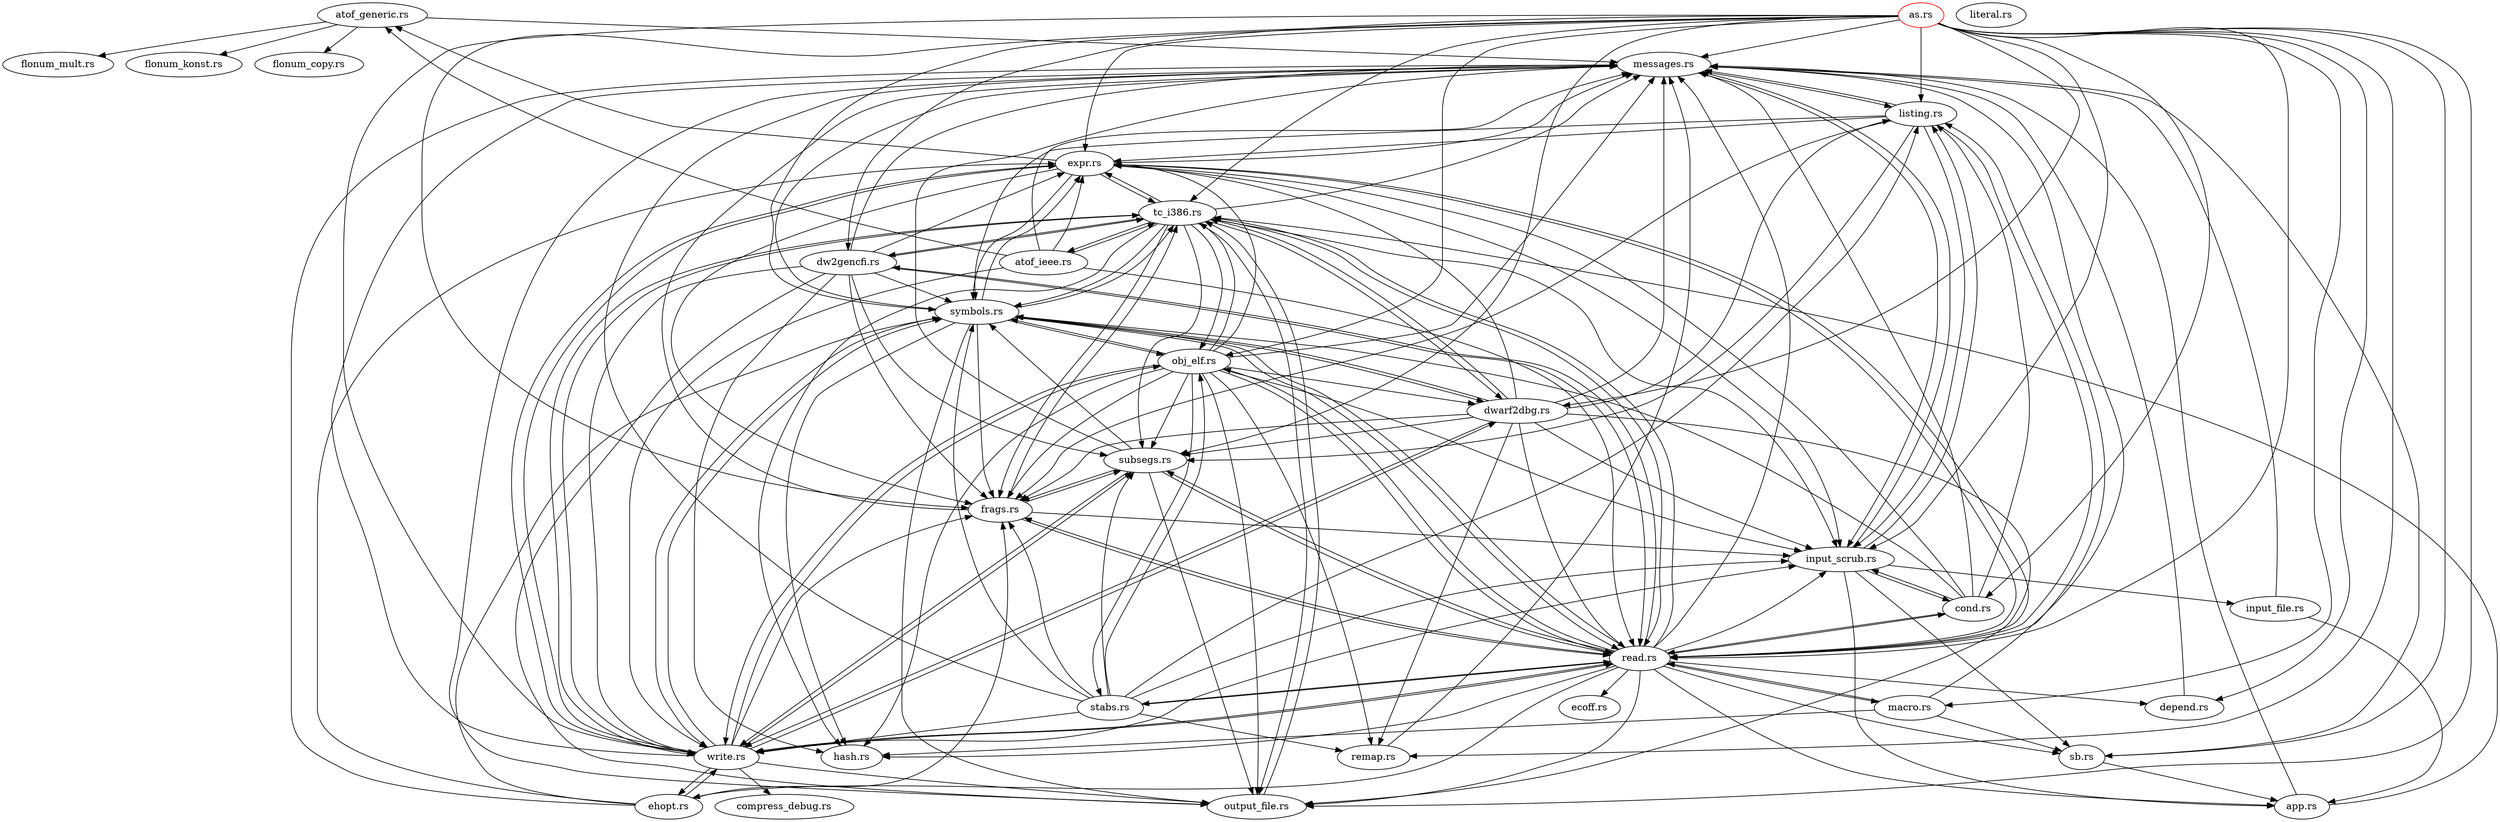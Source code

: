 strict digraph dependency_graph {
  0[label="atof_generic.rs"]
  1[label="compress_debug.rs"]
  2[label="app.rs"]
  3[label="cond.rs"]
  4[label="depend.rs"]
  5[label="dw2gencfi.rs"]
  6[label="expr.rs"]
  7[label="dwarf2dbg.rs"]
  8[color=red,label="as.rs"]
  9[label="ehopt.rs"]
  10[label="flonum_konst.rs"]
  11[label="macro.rs"]
  12[label="flonum_copy.rs"]
  13[label="ecoff.rs"]
  14[label="hash.rs"]
  15[label="literal.rs"]
  16[label="listing.rs"]
  17[label="frags.rs"]
  18[label="output_file.rs"]
  19[label="input_file.rs"]
  20[label="input_scrub.rs"]
  21[label="sb.rs"]
  22[label="flonum_mult.rs"]
  23[label="stabs.rs"]
  24[label="read.rs"]
  25[label="write.rs"]
  26[label="subsegs.rs"]
  27[label="symbols.rs"]
  28[label="remap.rs"]
  29[label="messages.rs"]
  30[label="atof_ieee.rs"]
  31[label="obj_elf.rs"]
  32[label="tc_i386.rs"]
  0 -> 10
  0 -> 10
  0 -> 10
  0 -> 22
  0 -> 12
  0 -> 29
  0 -> 29
  2 -> 29
  2 -> 29
  2 -> 29
  2 -> 32
  2 -> 32
  2 -> 32
  2 -> 32
  3 -> 29
  3 -> 29
  3 -> 29
  3 -> 24
  3 -> 20
  3 -> 6
  3 -> 6
  3 -> 6
  3 -> 24
  3 -> 24
  3 -> 24
  3 -> 24
  3 -> 24
  3 -> 24
  3 -> 24
  3 -> 16
  3 -> 27
  3 -> 27
  3 -> 27
  3 -> 27
  4 -> 29
  5 -> 18
  5 -> 29
  5 -> 29
  5 -> 26
  5 -> 26
  5 -> 6
  5 -> 6
  5 -> 6
  5 -> 6
  5 -> 32
  5 -> 32
  5 -> 32
  5 -> 32
  5 -> 32
  5 -> 25
  5 -> 25
  5 -> 25
  5 -> 17
  5 -> 17
  5 -> 17
  5 -> 17
  5 -> 17
  5 -> 17
  5 -> 14
  5 -> 24
  5 -> 24
  5 -> 24
  5 -> 24
  5 -> 24
  5 -> 24
  5 -> 24
  5 -> 24
  5 -> 24
  5 -> 24
  5 -> 27
  5 -> 27
  5 -> 27
  5 -> 27
  5 -> 27
  5 -> 27
  5 -> 27
  5 -> 26
  6 -> 0
  6 -> 29
  6 -> 29
  6 -> 29
  6 -> 29
  6 -> 20
  6 -> 24
  6 -> 24
  6 -> 24
  6 -> 27
  6 -> 25
  6 -> 17
  6 -> 17
  6 -> 27
  6 -> 27
  6 -> 27
  6 -> 27
  6 -> 27
  6 -> 27
  6 -> 27
  6 -> 27
  6 -> 27
  6 -> 32
  6 -> 24
  6 -> 27
  6 -> 27
  6 -> 32
  6 -> 27
  6 -> 32
  6 -> 27
  6 -> 27
  6 -> 27
  6 -> 24
  6 -> 27
  6 -> 24
  6 -> 27
  6 -> 27
  6 -> 27
  6 -> 27
  6 -> 27
  6 -> 32
  6 -> 32
  6 -> 32
  6 -> 25
  6 -> 17
  6 -> 25
  7 -> 18
  7 -> 29
  7 -> 29
  7 -> 29
  7 -> 29
  7 -> 20
  7 -> 20
  7 -> 26
  7 -> 26
  7 -> 26
  7 -> 26
  7 -> 28
  7 -> 6
  7 -> 6
  7 -> 6
  7 -> 6
  7 -> 6
  7 -> 6
  7 -> 32
  7 -> 24
  7 -> 24
  7 -> 24
  7 -> 24
  7 -> 24
  7 -> 24
  7 -> 24
  7 -> 17
  7 -> 27
  7 -> 27
  7 -> 27
  7 -> 27
  7 -> 27
  7 -> 27
  7 -> 27
  7 -> 27
  7 -> 27
  7 -> 27
  7 -> 24
  7 -> 27
  7 -> 27
  7 -> 27
  7 -> 27
  7 -> 27
  7 -> 16
  7 -> 16
  7 -> 27
  7 -> 17
  7 -> 27
  7 -> 27
  7 -> 17
  7 -> 25
  7 -> 24
  7 -> 24
  7 -> 26
  7 -> 24
  7 -> 24
  7 -> 17
  7 -> 27
  7 -> 27
  7 -> 25
  7 -> 17
  7 -> 27
  7 -> 27
  7 -> 24
  7 -> 25
  7 -> 27
  8 -> 18
  8 -> 29
  8 -> 29
  8 -> 29
  8 -> 29
  8 -> 29
  8 -> 29
  8 -> 3
  8 -> 20
  8 -> 20
  8 -> 20
  8 -> 26
  8 -> 26
  8 -> 26
  8 -> 4
  8 -> 4
  8 -> 28
  8 -> 6
  8 -> 6
  8 -> 32
  8 -> 32
  8 -> 31
  8 -> 7
  8 -> 7
  8 -> 25
  8 -> 25
  8 -> 17
  8 -> 24
  8 -> 24
  8 -> 24
  8 -> 24
  8 -> 24
  8 -> 24
  8 -> 24
  8 -> 27
  8 -> 27
  8 -> 27
  8 -> 27
  8 -> 27
  8 -> 27
  8 -> 27
  8 -> 32
  8 -> 32
  8 -> 32
  8 -> 16
  8 -> 16
  8 -> 16
  8 -> 16
  8 -> 16
  8 -> 26
  8 -> 18
  8 -> 18
  8 -> 21
  8 -> 11
  8 -> 5
  9 -> 29
  9 -> 6
  9 -> 17
  9 -> 27
  9 -> 27
  9 -> 27
  9 -> 27
  9 -> 27
  9 -> 17
  9 -> 17
  9 -> 27
  9 -> 27
  9 -> 25
  11 -> 29
  11 -> 29
  11 -> 29
  11 -> 29
  11 -> 14
  11 -> 24
  11 -> 24
  11 -> 24
  11 -> 24
  11 -> 21
  11 -> 21
  11 -> 21
  11 -> 21
  11 -> 21
  11 -> 21
  11 -> 21
  11 -> 21
  11 -> 21
  11 -> 21
  16 -> 29
  16 -> 29
  16 -> 29
  16 -> 29
  16 -> 20
  16 -> 20
  16 -> 6
  16 -> 17
  16 -> 17
  16 -> 24
  16 -> 24
  16 -> 24
  16 -> 24
  16 -> 27
  16 -> 27
  16 -> 27
  16 -> 27
  16 -> 27
  16 -> 27
  16 -> 27
  16 -> 26
  17 -> 29
  17 -> 29
  17 -> 29
  17 -> 20
  17 -> 26
  17 -> 32
  17 -> 32
  17 -> 32
  17 -> 26
  17 -> 24
  17 -> 24
  18 -> 29
  18 -> 29
  18 -> 32
  18 -> 32
  18 -> 32
  19 -> 29
  19 -> 29
  19 -> 29
  19 -> 2
  19 -> 2
  19 -> 2
  20 -> 29
  20 -> 29
  20 -> 29
  20 -> 19
  20 -> 19
  20 -> 19
  20 -> 19
  20 -> 19
  20 -> 19
  20 -> 16
  20 -> 19
  20 -> 3
  20 -> 21
  20 -> 2
  20 -> 19
  20 -> 21
  20 -> 21
  20 -> 21
  20 -> 21
  21 -> 29
  21 -> 2
  23 -> 29
  23 -> 29
  23 -> 29
  23 -> 29
  23 -> 20
  23 -> 26
  23 -> 26
  23 -> 28
  23 -> 31
  23 -> 25
  23 -> 17
  23 -> 17
  23 -> 24
  23 -> 24
  23 -> 24
  23 -> 24
  23 -> 24
  23 -> 24
  23 -> 24
  23 -> 24
  23 -> 27
  23 -> 24
  23 -> 27
  23 -> 27
  23 -> 16
  23 -> 16
  23 -> 24
  24 -> 18
  24 -> 29
  24 -> 29
  24 -> 29
  24 -> 29
  24 -> 29
  24 -> 29
  24 -> 20
  24 -> 20
  24 -> 21
  24 -> 20
  24 -> 21
  24 -> 21
  24 -> 20
  24 -> 2
  24 -> 3
  24 -> 3
  24 -> 20
  24 -> 20
  24 -> 20
  24 -> 20
  24 -> 26
  24 -> 26
  24 -> 4
  24 -> 9
  24 -> 6
  24 -> 6
  24 -> 6
  24 -> 6
  24 -> 6
  24 -> 6
  24 -> 6
  24 -> 6
  24 -> 32
  24 -> 32
  24 -> 32
  24 -> 32
  24 -> 32
  24 -> 32
  24 -> 32
  24 -> 31
  24 -> 31
  24 -> 31
  24 -> 31
  24 -> 25
  24 -> 25
  24 -> 25
  24 -> 25
  24 -> 25
  24 -> 17
  24 -> 17
  24 -> 17
  24 -> 17
  24 -> 17
  24 -> 17
  24 -> 17
  24 -> 17
  24 -> 17
  24 -> 14
  24 -> 14
  24 -> 32
  24 -> 32
  24 -> 27
  24 -> 27
  24 -> 16
  24 -> 27
  24 -> 27
  24 -> 27
  24 -> 27
  24 -> 27
  24 -> 27
  24 -> 27
  24 -> 27
  24 -> 27
  24 -> 27
  24 -> 27
  24 -> 27
  24 -> 27
  24 -> 27
  24 -> 27
  24 -> 27
  24 -> 27
  24 -> 27
  24 -> 27
  24 -> 27
  24 -> 27
  24 -> 27
  24 -> 27
  24 -> 32
  24 -> 27
  24 -> 32
  24 -> 27
  24 -> 27
  24 -> 27
  24 -> 27
  24 -> 27
  24 -> 27
  24 -> 27
  24 -> 27
  24 -> 32
  24 -> 26
  24 -> 11
  24 -> 11
  24 -> 13
  24 -> 23
  24 -> 27
  24 -> 3
  24 -> 3
  24 -> 3
  24 -> 3
  24 -> 3
  24 -> 3
  24 -> 27
  24 -> 16
  24 -> 23
  24 -> 16
  24 -> 3
  24 -> 5
  24 -> 27
  24 -> 27
  24 -> 27
  24 -> 27
  24 -> 27
  24 -> 23
  24 -> 16
  24 -> 16
  24 -> 23
  24 -> 21
  24 -> 11
  24 -> 21
  24 -> 27
  24 -> 26
  24 -> 11
  24 -> 16
  24 -> 16
  24 -> 16
  24 -> 16
  24 -> 11
  24 -> 11
  24 -> 11
  24 -> 27
  24 -> 11
  24 -> 3
  24 -> 23
  24 -> 23
  24 -> 3
  24 -> 32
  25 -> 18
  25 -> 29
  25 -> 29
  25 -> 29
  25 -> 29
  25 -> 29
  25 -> 29
  25 -> 20
  25 -> 26
  25 -> 26
  25 -> 26
  25 -> 26
  25 -> 9
  25 -> 9
  25 -> 9
  25 -> 27
  25 -> 6
  25 -> 32
  25 -> 32
  25 -> 32
  25 -> 32
  25 -> 32
  25 -> 31
  25 -> 31
  25 -> 31
  25 -> 7
  25 -> 7
  25 -> 7
  25 -> 7
  25 -> 31
  25 -> 31
  25 -> 1
  25 -> 17
  25 -> 1
  25 -> 1
  25 -> 32
  25 -> 27
  25 -> 27
  25 -> 27
  25 -> 27
  25 -> 27
  25 -> 27
  25 -> 27
  25 -> 27
  25 -> 27
  25 -> 27
  25 -> 27
  25 -> 27
  25 -> 27
  25 -> 27
  25 -> 27
  25 -> 27
  25 -> 27
  25 -> 27
  25 -> 27
  25 -> 27
  25 -> 27
  25 -> 27
  25 -> 27
  25 -> 27
  25 -> 27
  25 -> 27
  25 -> 32
  25 -> 32
  25 -> 26
  25 -> 32
  25 -> 17
  25 -> 32
  25 -> 24
  25 -> 24
  25 -> 32
  25 -> 17
  25 -> 17
  25 -> 24
  25 -> 17
  25 -> 17
  25 -> 27
  25 -> 27
  25 -> 26
  25 -> 27
  25 -> 27
  26 -> 18
  26 -> 29
  26 -> 17
  26 -> 24
  26 -> 25
  26 -> 27
  26 -> 27
  26 -> 27
  26 -> 27
  26 -> 27
  26 -> 27
  26 -> 27
  26 -> 27
  26 -> 27
  27 -> 18
  27 -> 29
  27 -> 29
  27 -> 29
  27 -> 29
  27 -> 29
  27 -> 29
  27 -> 6
  27 -> 6
  27 -> 7
  27 -> 31
  27 -> 31
  27 -> 31
  27 -> 25
  27 -> 17
  27 -> 17
  27 -> 14
  27 -> 14
  27 -> 24
  27 -> 25
  27 -> 32
  28 -> 29
  29 -> 16
  29 -> 20
  29 -> 16
  30 -> 0
  30 -> 29
  30 -> 29
  30 -> 29
  30 -> 6
  30 -> 32
  30 -> 25
  30 -> 24
  30 -> 32
  31 -> 18
  31 -> 29
  31 -> 29
  31 -> 29
  31 -> 29
  31 -> 20
  31 -> 20
  31 -> 26
  31 -> 26
  31 -> 26
  31 -> 28
  31 -> 6
  31 -> 6
  31 -> 6
  31 -> 6
  31 -> 32
  31 -> 32
  31 -> 32
  31 -> 26
  31 -> 27
  31 -> 27
  31 -> 27
  31 -> 27
  31 -> 27
  31 -> 27
  31 -> 27
  31 -> 27
  31 -> 27
  31 -> 27
  31 -> 27
  31 -> 27
  31 -> 17
  31 -> 17
  31 -> 17
  31 -> 7
  31 -> 7
  31 -> 7
  31 -> 27
  31 -> 27
  31 -> 27
  31 -> 27
  31 -> 27
  31 -> 27
  31 -> 27
  31 -> 24
  31 -> 24
  31 -> 24
  31 -> 24
  31 -> 24
  31 -> 27
  31 -> 27
  31 -> 27
  31 -> 24
  31 -> 17
  31 -> 25
  31 -> 25
  31 -> 24
  31 -> 27
  31 -> 27
  31 -> 27
  31 -> 27
  31 -> 24
  31 -> 24
  31 -> 24
  31 -> 24
  31 -> 24
  31 -> 24
  31 -> 24
  31 -> 27
  31 -> 27
  31 -> 25
  31 -> 27
  31 -> 17
  31 -> 27
  31 -> 27
  31 -> 27
  31 -> 14
  31 -> 27
  31 -> 23
  31 -> 27
  31 -> 27
  31 -> 27
  31 -> 27
  31 -> 27
  31 -> 27
  31 -> 24
  31 -> 24
  31 -> 24
  31 -> 27
  31 -> 27
  31 -> 27
  31 -> 24
  31 -> 24
  32 -> 18
  32 -> 29
  32 -> 29
  32 -> 29
  32 -> 29
  32 -> 29
  32 -> 29
  32 -> 30
  32 -> 20
  32 -> 26
  32 -> 26
  32 -> 25
  32 -> 6
  32 -> 6
  32 -> 6
  32 -> 6
  32 -> 6
  32 -> 6
  32 -> 6
  32 -> 27
  32 -> 27
  32 -> 27
  32 -> 27
  32 -> 24
  32 -> 24
  32 -> 27
  32 -> 25
  32 -> 27
  32 -> 27
  32 -> 27
  32 -> 27
  32 -> 14
  32 -> 25
  32 -> 25
  32 -> 5
  32 -> 5
  32 -> 17
  32 -> 31
  32 -> 7
  32 -> 31
  32 -> 31
  32 -> 31
  32 -> 25
  32 -> 25
  32 -> 17
  32 -> 17
  32 -> 17
  32 -> 17
  32 -> 17
  32 -> 17
  32 -> 14
  32 -> 24
  32 -> 24
  32 -> 24
  32 -> 24
  32 -> 24
  32 -> 24
  32 -> 24
  32 -> 24
  32 -> 24
  32 -> 27
  32 -> 27
  32 -> 27
  32 -> 27
  32 -> 27
  32 -> 27
  32 -> 27
  32 -> 26
}